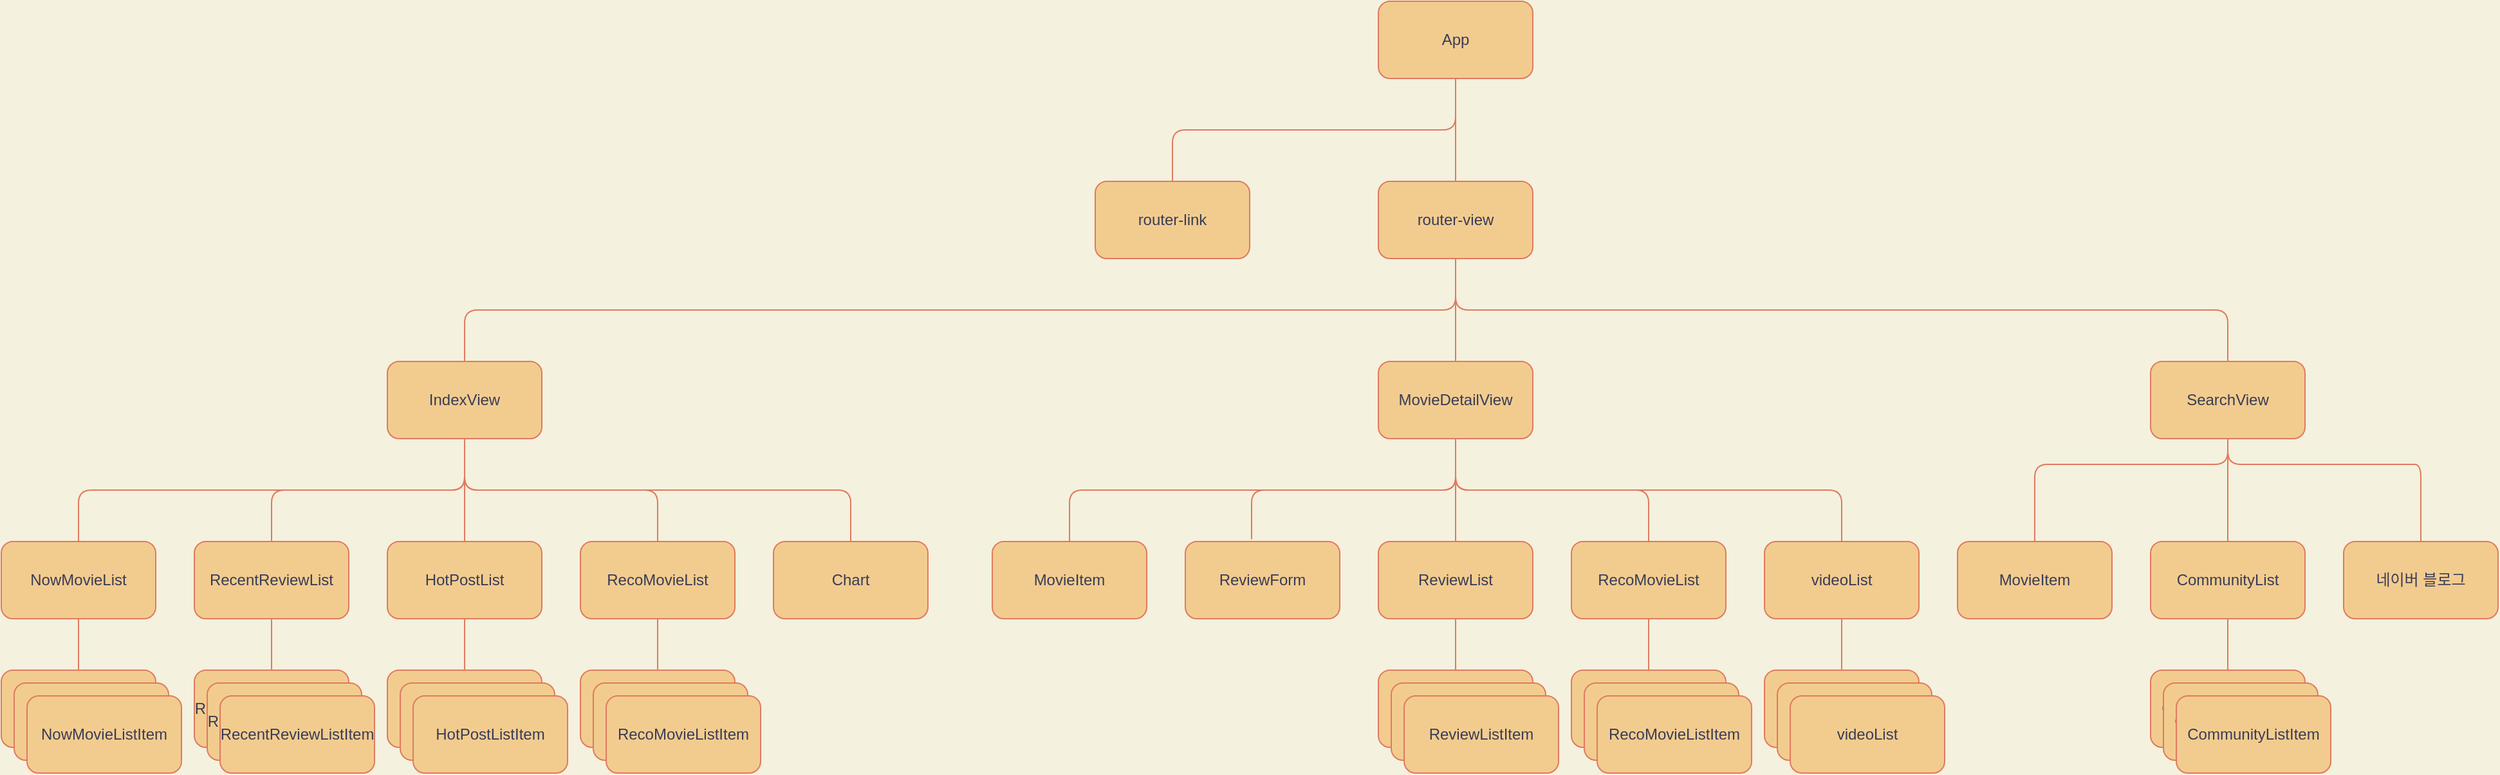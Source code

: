 <mxfile version="20.5.3" type="github">
  <diagram id="VAT0yq5XYk8tBzuOY2cX" name="페이지-1">
    <mxGraphModel dx="1969" dy="662" grid="1" gridSize="10" guides="1" tooltips="1" connect="1" arrows="1" fold="1" page="1" pageScale="1" pageWidth="827" pageHeight="1169" background="#F4F1DE" math="0" shadow="0">
      <root>
        <mxCell id="0" />
        <mxCell id="1" parent="0" />
        <mxCell id="zRH_bCsQ3MkrPd7cjKbk-9" style="edgeStyle=orthogonalEdgeStyle;rounded=1;orthogonalLoop=1;jettySize=auto;html=1;exitX=0.5;exitY=1;exitDx=0;exitDy=0;entryX=0.5;entryY=0;entryDx=0;entryDy=0;endArrow=none;endFill=0;strokeColor=#E07A5F;fontColor=#393C56;labelBackgroundColor=#F4F1DE;" edge="1" parent="1" source="zRH_bCsQ3MkrPd7cjKbk-1" target="zRH_bCsQ3MkrPd7cjKbk-3">
          <mxGeometry relative="1" as="geometry" />
        </mxCell>
        <mxCell id="zRH_bCsQ3MkrPd7cjKbk-11" style="edgeStyle=orthogonalEdgeStyle;rounded=1;orthogonalLoop=1;jettySize=auto;html=1;exitX=0.5;exitY=1;exitDx=0;exitDy=0;entryX=0.5;entryY=0;entryDx=0;entryDy=0;endArrow=none;endFill=0;strokeColor=#E07A5F;fontColor=#393C56;labelBackgroundColor=#F4F1DE;" edge="1" parent="1" source="zRH_bCsQ3MkrPd7cjKbk-1" target="zRH_bCsQ3MkrPd7cjKbk-5">
          <mxGeometry relative="1" as="geometry" />
        </mxCell>
        <mxCell id="zRH_bCsQ3MkrPd7cjKbk-1" value="App" style="rounded=1;whiteSpace=wrap;html=1;fillColor=#F2CC8F;strokeColor=#E07A5F;fontColor=#393C56;" vertex="1" parent="1">
          <mxGeometry x="500" y="80" width="120" height="60" as="geometry" />
        </mxCell>
        <mxCell id="zRH_bCsQ3MkrPd7cjKbk-3" value="router-link" style="rounded=1;whiteSpace=wrap;html=1;fillColor=#F2CC8F;strokeColor=#E07A5F;fontColor=#393C56;" vertex="1" parent="1">
          <mxGeometry x="280" y="220" width="120" height="60" as="geometry" />
        </mxCell>
        <mxCell id="zRH_bCsQ3MkrPd7cjKbk-31" style="edgeStyle=orthogonalEdgeStyle;rounded=1;orthogonalLoop=1;jettySize=auto;html=1;endArrow=none;endFill=0;strokeColor=#E07A5F;fontColor=#393C56;labelBackgroundColor=#F4F1DE;" edge="1" parent="1" source="zRH_bCsQ3MkrPd7cjKbk-5" target="zRH_bCsQ3MkrPd7cjKbk-30">
          <mxGeometry relative="1" as="geometry" />
        </mxCell>
        <mxCell id="zRH_bCsQ3MkrPd7cjKbk-60" style="edgeStyle=orthogonalEdgeStyle;rounded=1;orthogonalLoop=1;jettySize=auto;html=1;endArrow=none;endFill=0;strokeColor=#E07A5F;fontColor=#393C56;labelBackgroundColor=#F4F1DE;" edge="1" parent="1" source="zRH_bCsQ3MkrPd7cjKbk-5" target="zRH_bCsQ3MkrPd7cjKbk-59">
          <mxGeometry relative="1" as="geometry">
            <Array as="points">
              <mxPoint x="560" y="320" />
              <mxPoint x="-210" y="320" />
            </Array>
          </mxGeometry>
        </mxCell>
        <mxCell id="zRH_bCsQ3MkrPd7cjKbk-96" style="edgeStyle=orthogonalEdgeStyle;rounded=1;orthogonalLoop=1;jettySize=auto;html=1;endArrow=none;endFill=0;strokeColor=#E07A5F;fontColor=#393C56;labelBackgroundColor=#F4F1DE;" edge="1" parent="1" source="zRH_bCsQ3MkrPd7cjKbk-5" target="zRH_bCsQ3MkrPd7cjKbk-95">
          <mxGeometry relative="1" as="geometry">
            <Array as="points">
              <mxPoint x="560" y="320" />
              <mxPoint x="1160" y="320" />
            </Array>
          </mxGeometry>
        </mxCell>
        <mxCell id="zRH_bCsQ3MkrPd7cjKbk-5" value="router-view" style="rounded=1;whiteSpace=wrap;html=1;fillColor=#F2CC8F;strokeColor=#E07A5F;fontColor=#393C56;" vertex="1" parent="1">
          <mxGeometry x="500" y="220" width="120" height="60" as="geometry" />
        </mxCell>
        <mxCell id="zRH_bCsQ3MkrPd7cjKbk-16" value="Chart" style="rounded=1;whiteSpace=wrap;html=1;fillColor=#F2CC8F;strokeColor=#E07A5F;fontColor=#393C56;" vertex="1" parent="1">
          <mxGeometry x="30" y="500" width="120" height="60" as="geometry" />
        </mxCell>
        <mxCell id="zRH_bCsQ3MkrPd7cjKbk-17" value="RecentReviewListItem" style="rounded=1;whiteSpace=wrap;html=1;fillColor=#F2CC8F;strokeColor=#E07A5F;fontColor=#393C56;" vertex="1" parent="1">
          <mxGeometry x="-420" y="600" width="120" height="60" as="geometry" />
        </mxCell>
        <mxCell id="zRH_bCsQ3MkrPd7cjKbk-90" style="edgeStyle=orthogonalEdgeStyle;rounded=1;orthogonalLoop=1;jettySize=auto;html=1;entryX=0.5;entryY=0;entryDx=0;entryDy=0;endArrow=none;endFill=0;strokeColor=#E07A5F;fontColor=#393C56;labelBackgroundColor=#F4F1DE;" edge="1" parent="1" source="zRH_bCsQ3MkrPd7cjKbk-18" target="zRH_bCsQ3MkrPd7cjKbk-17">
          <mxGeometry relative="1" as="geometry" />
        </mxCell>
        <mxCell id="zRH_bCsQ3MkrPd7cjKbk-18" value="RecentReviewList" style="rounded=1;whiteSpace=wrap;html=1;fillColor=#F2CC8F;strokeColor=#E07A5F;fontColor=#393C56;" vertex="1" parent="1">
          <mxGeometry x="-420" y="500" width="120" height="60" as="geometry" />
        </mxCell>
        <mxCell id="zRH_bCsQ3MkrPd7cjKbk-19" value="MovieItem" style="rounded=1;whiteSpace=wrap;html=1;fillColor=#F2CC8F;strokeColor=#E07A5F;fontColor=#393C56;" vertex="1" parent="1">
          <mxGeometry x="200" y="500" width="120" height="60" as="geometry" />
        </mxCell>
        <mxCell id="zRH_bCsQ3MkrPd7cjKbk-67" style="edgeStyle=orthogonalEdgeStyle;rounded=1;orthogonalLoop=1;jettySize=auto;html=1;endArrow=none;endFill=0;strokeColor=#E07A5F;fontColor=#393C56;labelBackgroundColor=#F4F1DE;" edge="1" parent="1" source="zRH_bCsQ3MkrPd7cjKbk-23" target="zRH_bCsQ3MkrPd7cjKbk-66">
          <mxGeometry relative="1" as="geometry" />
        </mxCell>
        <mxCell id="zRH_bCsQ3MkrPd7cjKbk-23" value="HotPostList" style="rounded=1;whiteSpace=wrap;html=1;fillColor=#F2CC8F;strokeColor=#E07A5F;fontColor=#393C56;" vertex="1" parent="1">
          <mxGeometry x="-270" y="500" width="120" height="60" as="geometry" />
        </mxCell>
        <mxCell id="zRH_bCsQ3MkrPd7cjKbk-41" style="edgeStyle=orthogonalEdgeStyle;rounded=1;orthogonalLoop=1;jettySize=auto;html=1;exitX=0.5;exitY=0;exitDx=0;exitDy=0;endArrow=none;endFill=0;strokeColor=#E07A5F;fontColor=#393C56;labelBackgroundColor=#F4F1DE;" edge="1" parent="1" source="zRH_bCsQ3MkrPd7cjKbk-24" target="zRH_bCsQ3MkrPd7cjKbk-40">
          <mxGeometry relative="1" as="geometry">
            <Array as="points">
              <mxPoint x="-510" y="580" />
              <mxPoint x="-510" y="580" />
            </Array>
          </mxGeometry>
        </mxCell>
        <mxCell id="zRH_bCsQ3MkrPd7cjKbk-24" value="NowMovieListItem" style="rounded=1;whiteSpace=wrap;html=1;fillColor=#F2CC8F;strokeColor=#E07A5F;fontColor=#393C56;" vertex="1" parent="1">
          <mxGeometry x="-570" y="600" width="120" height="60" as="geometry" />
        </mxCell>
        <mxCell id="zRH_bCsQ3MkrPd7cjKbk-26" value="ReviewForm" style="rounded=1;whiteSpace=wrap;html=1;fillColor=#F2CC8F;strokeColor=#E07A5F;fontColor=#393C56;" vertex="1" parent="1">
          <mxGeometry x="350" y="500" width="120" height="60" as="geometry" />
        </mxCell>
        <mxCell id="zRH_bCsQ3MkrPd7cjKbk-39" style="edgeStyle=orthogonalEdgeStyle;rounded=1;orthogonalLoop=1;jettySize=auto;html=1;entryX=0.5;entryY=0;entryDx=0;entryDy=0;endArrow=none;endFill=0;strokeColor=#E07A5F;fontColor=#393C56;labelBackgroundColor=#F4F1DE;" edge="1" parent="1" source="zRH_bCsQ3MkrPd7cjKbk-30" target="zRH_bCsQ3MkrPd7cjKbk-19">
          <mxGeometry relative="1" as="geometry">
            <Array as="points">
              <mxPoint x="560" y="460" />
              <mxPoint x="260" y="460" />
            </Array>
          </mxGeometry>
        </mxCell>
        <mxCell id="zRH_bCsQ3MkrPd7cjKbk-43" style="edgeStyle=orthogonalEdgeStyle;rounded=1;orthogonalLoop=1;jettySize=auto;html=1;entryX=0.429;entryY=-0.029;entryDx=0;entryDy=0;entryPerimeter=0;endArrow=none;endFill=0;strokeColor=#E07A5F;fontColor=#393C56;labelBackgroundColor=#F4F1DE;" edge="1" parent="1" source="zRH_bCsQ3MkrPd7cjKbk-30" target="zRH_bCsQ3MkrPd7cjKbk-26">
          <mxGeometry relative="1" as="geometry">
            <Array as="points">
              <mxPoint x="560" y="460" />
              <mxPoint x="402" y="460" />
            </Array>
          </mxGeometry>
        </mxCell>
        <mxCell id="zRH_bCsQ3MkrPd7cjKbk-44" style="edgeStyle=orthogonalEdgeStyle;rounded=1;orthogonalLoop=1;jettySize=auto;html=1;entryX=0.5;entryY=0;entryDx=0;entryDy=0;endArrow=none;endFill=0;strokeColor=#E07A5F;fontColor=#393C56;labelBackgroundColor=#F4F1DE;" edge="1" parent="1" source="zRH_bCsQ3MkrPd7cjKbk-30" target="zRH_bCsQ3MkrPd7cjKbk-42">
          <mxGeometry relative="1" as="geometry" />
        </mxCell>
        <mxCell id="zRH_bCsQ3MkrPd7cjKbk-45" style="edgeStyle=orthogonalEdgeStyle;rounded=1;orthogonalLoop=1;jettySize=auto;html=1;endArrow=none;endFill=0;entryX=0.5;entryY=0;entryDx=0;entryDy=0;strokeColor=#E07A5F;fontColor=#393C56;labelBackgroundColor=#F4F1DE;" edge="1" parent="1" source="zRH_bCsQ3MkrPd7cjKbk-30" target="zRH_bCsQ3MkrPd7cjKbk-36">
          <mxGeometry relative="1" as="geometry">
            <mxPoint x="710" y="490" as="targetPoint" />
            <Array as="points">
              <mxPoint x="560" y="460" />
              <mxPoint x="710" y="460" />
            </Array>
          </mxGeometry>
        </mxCell>
        <mxCell id="zRH_bCsQ3MkrPd7cjKbk-46" style="edgeStyle=orthogonalEdgeStyle;rounded=1;orthogonalLoop=1;jettySize=auto;html=1;endArrow=none;endFill=0;strokeColor=#E07A5F;fontColor=#393C56;labelBackgroundColor=#F4F1DE;" edge="1" parent="1" source="zRH_bCsQ3MkrPd7cjKbk-30" target="zRH_bCsQ3MkrPd7cjKbk-34">
          <mxGeometry relative="1" as="geometry">
            <Array as="points">
              <mxPoint x="560" y="460" />
              <mxPoint x="860" y="460" />
            </Array>
          </mxGeometry>
        </mxCell>
        <mxCell id="zRH_bCsQ3MkrPd7cjKbk-30" value="MovieDetailView" style="rounded=1;whiteSpace=wrap;html=1;fillColor=#F2CC8F;strokeColor=#E07A5F;fontColor=#393C56;" vertex="1" parent="1">
          <mxGeometry x="500" y="360" width="120" height="60" as="geometry" />
        </mxCell>
        <mxCell id="zRH_bCsQ3MkrPd7cjKbk-56" style="edgeStyle=orthogonalEdgeStyle;rounded=1;orthogonalLoop=1;jettySize=auto;html=1;endArrow=none;endFill=0;strokeColor=#E07A5F;fontColor=#393C56;labelBackgroundColor=#F4F1DE;" edge="1" parent="1" source="zRH_bCsQ3MkrPd7cjKbk-34" target="zRH_bCsQ3MkrPd7cjKbk-55">
          <mxGeometry relative="1" as="geometry" />
        </mxCell>
        <mxCell id="zRH_bCsQ3MkrPd7cjKbk-34" value="videoList" style="rounded=1;whiteSpace=wrap;html=1;fillColor=#F2CC8F;strokeColor=#E07A5F;fontColor=#393C56;" vertex="1" parent="1">
          <mxGeometry x="800" y="500" width="120" height="60" as="geometry" />
        </mxCell>
        <mxCell id="zRH_bCsQ3MkrPd7cjKbk-52" style="edgeStyle=orthogonalEdgeStyle;rounded=1;orthogonalLoop=1;jettySize=auto;html=1;endArrow=none;endFill=0;strokeColor=#E07A5F;fontColor=#393C56;labelBackgroundColor=#F4F1DE;" edge="1" parent="1" source="zRH_bCsQ3MkrPd7cjKbk-36" target="zRH_bCsQ3MkrPd7cjKbk-51">
          <mxGeometry relative="1" as="geometry" />
        </mxCell>
        <mxCell id="zRH_bCsQ3MkrPd7cjKbk-36" value="RecoMovieList" style="rounded=1;whiteSpace=wrap;html=1;fillColor=#F2CC8F;strokeColor=#E07A5F;fontColor=#393C56;" vertex="1" parent="1">
          <mxGeometry x="650" y="500" width="120" height="60" as="geometry" />
        </mxCell>
        <mxCell id="zRH_bCsQ3MkrPd7cjKbk-40" value="NowMovieList" style="rounded=1;whiteSpace=wrap;html=1;fillColor=#F2CC8F;strokeColor=#E07A5F;fontColor=#393C56;" vertex="1" parent="1">
          <mxGeometry x="-570" y="500" width="120" height="60" as="geometry" />
        </mxCell>
        <mxCell id="zRH_bCsQ3MkrPd7cjKbk-48" style="edgeStyle=orthogonalEdgeStyle;rounded=1;orthogonalLoop=1;jettySize=auto;html=1;endArrow=none;endFill=0;strokeColor=#E07A5F;fontColor=#393C56;labelBackgroundColor=#F4F1DE;" edge="1" parent="1" source="zRH_bCsQ3MkrPd7cjKbk-42" target="zRH_bCsQ3MkrPd7cjKbk-47">
          <mxGeometry relative="1" as="geometry" />
        </mxCell>
        <mxCell id="zRH_bCsQ3MkrPd7cjKbk-42" value="ReviewList" style="rounded=1;whiteSpace=wrap;html=1;fillColor=#F2CC8F;strokeColor=#E07A5F;fontColor=#393C56;" vertex="1" parent="1">
          <mxGeometry x="500" y="500" width="120" height="60" as="geometry" />
        </mxCell>
        <mxCell id="zRH_bCsQ3MkrPd7cjKbk-47" value="ReviewListItem" style="rounded=1;whiteSpace=wrap;html=1;fillColor=#F2CC8F;strokeColor=#E07A5F;fontColor=#393C56;" vertex="1" parent="1">
          <mxGeometry x="500" y="600" width="120" height="60" as="geometry" />
        </mxCell>
        <mxCell id="zRH_bCsQ3MkrPd7cjKbk-49" value="ReviewListItem" style="rounded=1;whiteSpace=wrap;html=1;fillColor=#F2CC8F;strokeColor=#E07A5F;fontColor=#393C56;" vertex="1" parent="1">
          <mxGeometry x="510" y="610" width="120" height="60" as="geometry" />
        </mxCell>
        <mxCell id="zRH_bCsQ3MkrPd7cjKbk-50" value="ReviewListItem" style="rounded=1;whiteSpace=wrap;html=1;fillColor=#F2CC8F;strokeColor=#E07A5F;fontColor=#393C56;" vertex="1" parent="1">
          <mxGeometry x="520" y="620" width="120" height="60" as="geometry" />
        </mxCell>
        <mxCell id="zRH_bCsQ3MkrPd7cjKbk-51" value="RecoMovieListItem" style="rounded=1;whiteSpace=wrap;html=1;fillColor=#F2CC8F;strokeColor=#E07A5F;fontColor=#393C56;" vertex="1" parent="1">
          <mxGeometry x="650" y="600" width="120" height="60" as="geometry" />
        </mxCell>
        <mxCell id="zRH_bCsQ3MkrPd7cjKbk-55" value="videoList" style="rounded=1;whiteSpace=wrap;html=1;fillColor=#F2CC8F;strokeColor=#E07A5F;fontColor=#393C56;" vertex="1" parent="1">
          <mxGeometry x="800" y="600" width="120" height="60" as="geometry" />
        </mxCell>
        <mxCell id="zRH_bCsQ3MkrPd7cjKbk-57" value="videoList" style="rounded=1;whiteSpace=wrap;html=1;fillColor=#F2CC8F;strokeColor=#E07A5F;fontColor=#393C56;" vertex="1" parent="1">
          <mxGeometry x="810" y="610" width="120" height="60" as="geometry" />
        </mxCell>
        <mxCell id="zRH_bCsQ3MkrPd7cjKbk-58" value="videoList" style="rounded=1;whiteSpace=wrap;html=1;fillColor=#F2CC8F;strokeColor=#E07A5F;fontColor=#393C56;" vertex="1" parent="1">
          <mxGeometry x="820" y="620" width="120" height="60" as="geometry" />
        </mxCell>
        <mxCell id="zRH_bCsQ3MkrPd7cjKbk-63" style="edgeStyle=orthogonalEdgeStyle;rounded=1;orthogonalLoop=1;jettySize=auto;html=1;endArrow=none;endFill=0;strokeColor=#E07A5F;fontColor=#393C56;labelBackgroundColor=#F4F1DE;" edge="1" parent="1" source="zRH_bCsQ3MkrPd7cjKbk-59" target="zRH_bCsQ3MkrPd7cjKbk-40">
          <mxGeometry relative="1" as="geometry">
            <Array as="points">
              <mxPoint x="-210" y="460" />
              <mxPoint x="-510" y="460" />
            </Array>
          </mxGeometry>
        </mxCell>
        <mxCell id="zRH_bCsQ3MkrPd7cjKbk-77" style="edgeStyle=orthogonalEdgeStyle;rounded=1;orthogonalLoop=1;jettySize=auto;html=1;entryX=0.5;entryY=0;entryDx=0;entryDy=0;endArrow=none;endFill=0;strokeColor=#E07A5F;fontColor=#393C56;labelBackgroundColor=#F4F1DE;" edge="1" parent="1" source="zRH_bCsQ3MkrPd7cjKbk-59" target="zRH_bCsQ3MkrPd7cjKbk-18">
          <mxGeometry relative="1" as="geometry">
            <Array as="points">
              <mxPoint x="-210" y="460" />
              <mxPoint x="-360" y="460" />
            </Array>
          </mxGeometry>
        </mxCell>
        <mxCell id="zRH_bCsQ3MkrPd7cjKbk-78" style="edgeStyle=orthogonalEdgeStyle;rounded=1;orthogonalLoop=1;jettySize=auto;html=1;entryX=0.5;entryY=0;entryDx=0;entryDy=0;endArrow=none;endFill=0;strokeColor=#E07A5F;fontColor=#393C56;labelBackgroundColor=#F4F1DE;" edge="1" parent="1" source="zRH_bCsQ3MkrPd7cjKbk-59" target="zRH_bCsQ3MkrPd7cjKbk-23">
          <mxGeometry relative="1" as="geometry" />
        </mxCell>
        <mxCell id="zRH_bCsQ3MkrPd7cjKbk-79" style="edgeStyle=orthogonalEdgeStyle;rounded=1;orthogonalLoop=1;jettySize=auto;html=1;endArrow=none;endFill=0;strokeColor=#E07A5F;fontColor=#393C56;labelBackgroundColor=#F4F1DE;" edge="1" parent="1" source="zRH_bCsQ3MkrPd7cjKbk-59" target="zRH_bCsQ3MkrPd7cjKbk-76">
          <mxGeometry relative="1" as="geometry">
            <Array as="points">
              <mxPoint x="-210" y="460" />
              <mxPoint x="-60" y="460" />
            </Array>
          </mxGeometry>
        </mxCell>
        <mxCell id="zRH_bCsQ3MkrPd7cjKbk-80" style="edgeStyle=orthogonalEdgeStyle;rounded=1;orthogonalLoop=1;jettySize=auto;html=1;endArrow=none;endFill=0;strokeColor=#E07A5F;fontColor=#393C56;labelBackgroundColor=#F4F1DE;" edge="1" parent="1" source="zRH_bCsQ3MkrPd7cjKbk-59" target="zRH_bCsQ3MkrPd7cjKbk-16">
          <mxGeometry relative="1" as="geometry">
            <Array as="points">
              <mxPoint x="-210" y="460" />
              <mxPoint x="90" y="460" />
            </Array>
          </mxGeometry>
        </mxCell>
        <mxCell id="zRH_bCsQ3MkrPd7cjKbk-59" value="IndexView" style="rounded=1;whiteSpace=wrap;html=1;fillColor=#F2CC8F;strokeColor=#E07A5F;fontColor=#393C56;" vertex="1" parent="1">
          <mxGeometry x="-270" y="360" width="120" height="60" as="geometry" />
        </mxCell>
        <mxCell id="zRH_bCsQ3MkrPd7cjKbk-66" value="HotPostListItem" style="rounded=1;whiteSpace=wrap;html=1;fillColor=#F2CC8F;strokeColor=#E07A5F;fontColor=#393C56;" vertex="1" parent="1">
          <mxGeometry x="-270" y="600" width="120" height="60" as="geometry" />
        </mxCell>
        <mxCell id="zRH_bCsQ3MkrPd7cjKbk-92" style="edgeStyle=orthogonalEdgeStyle;rounded=1;orthogonalLoop=1;jettySize=auto;html=1;endArrow=none;endFill=0;strokeColor=#E07A5F;fontColor=#393C56;labelBackgroundColor=#F4F1DE;" edge="1" parent="1" source="zRH_bCsQ3MkrPd7cjKbk-76" target="zRH_bCsQ3MkrPd7cjKbk-91">
          <mxGeometry relative="1" as="geometry" />
        </mxCell>
        <mxCell id="zRH_bCsQ3MkrPd7cjKbk-76" value="RecoMovieList" style="rounded=1;whiteSpace=wrap;html=1;fillColor=#F2CC8F;strokeColor=#E07A5F;fontColor=#393C56;" vertex="1" parent="1">
          <mxGeometry x="-120" y="500" width="120" height="60" as="geometry" />
        </mxCell>
        <mxCell id="zRH_bCsQ3MkrPd7cjKbk-81" value="NowMovieListItem" style="rounded=1;whiteSpace=wrap;html=1;fillColor=#F2CC8F;strokeColor=#E07A5F;fontColor=#393C56;" vertex="1" parent="1">
          <mxGeometry x="-560" y="610" width="120" height="60" as="geometry" />
        </mxCell>
        <mxCell id="zRH_bCsQ3MkrPd7cjKbk-82" value="NowMovieListItem" style="rounded=1;whiteSpace=wrap;html=1;fillColor=#F2CC8F;strokeColor=#E07A5F;fontColor=#393C56;" vertex="1" parent="1">
          <mxGeometry x="-550" y="620" width="120" height="60" as="geometry" />
        </mxCell>
        <mxCell id="zRH_bCsQ3MkrPd7cjKbk-91" value="RecoMovieListItem" style="rounded=1;whiteSpace=wrap;html=1;fillColor=#F2CC8F;strokeColor=#E07A5F;fontColor=#393C56;" vertex="1" parent="1">
          <mxGeometry x="-120" y="600" width="120" height="60" as="geometry" />
        </mxCell>
        <mxCell id="zRH_bCsQ3MkrPd7cjKbk-98" style="edgeStyle=orthogonalEdgeStyle;rounded=1;orthogonalLoop=1;jettySize=auto;html=1;endArrow=none;endFill=0;strokeColor=#E07A5F;fontColor=#393C56;labelBackgroundColor=#F4F1DE;" edge="1" parent="1" source="zRH_bCsQ3MkrPd7cjKbk-95" target="zRH_bCsQ3MkrPd7cjKbk-97">
          <mxGeometry relative="1" as="geometry">
            <Array as="points">
              <mxPoint x="1160" y="440" />
              <mxPoint x="1010" y="440" />
            </Array>
          </mxGeometry>
        </mxCell>
        <mxCell id="zRH_bCsQ3MkrPd7cjKbk-100" style="edgeStyle=orthogonalEdgeStyle;rounded=1;orthogonalLoop=1;jettySize=auto;html=1;endArrow=none;endFill=0;strokeColor=#E07A5F;fontColor=#393C56;labelBackgroundColor=#F4F1DE;" edge="1" parent="1" source="zRH_bCsQ3MkrPd7cjKbk-95" target="zRH_bCsQ3MkrPd7cjKbk-99">
          <mxGeometry relative="1" as="geometry" />
        </mxCell>
        <mxCell id="zRH_bCsQ3MkrPd7cjKbk-102" style="edgeStyle=orthogonalEdgeStyle;rounded=1;orthogonalLoop=1;jettySize=auto;html=1;endArrow=none;endFill=0;strokeColor=#E07A5F;fontColor=#393C56;labelBackgroundColor=#F4F1DE;" edge="1" parent="1" source="zRH_bCsQ3MkrPd7cjKbk-95" target="zRH_bCsQ3MkrPd7cjKbk-101">
          <mxGeometry relative="1" as="geometry">
            <Array as="points">
              <mxPoint x="1290" y="440" />
              <mxPoint x="1440" y="440" />
            </Array>
          </mxGeometry>
        </mxCell>
        <mxCell id="zRH_bCsQ3MkrPd7cjKbk-95" value="SearchView" style="rounded=1;whiteSpace=wrap;html=1;fillColor=#F2CC8F;strokeColor=#E07A5F;fontColor=#393C56;" vertex="1" parent="1">
          <mxGeometry x="1100" y="360" width="120" height="60" as="geometry" />
        </mxCell>
        <mxCell id="zRH_bCsQ3MkrPd7cjKbk-97" value="MovieItem" style="rounded=1;whiteSpace=wrap;html=1;fillColor=#F2CC8F;strokeColor=#E07A5F;fontColor=#393C56;" vertex="1" parent="1">
          <mxGeometry x="950" y="500" width="120" height="60" as="geometry" />
        </mxCell>
        <mxCell id="zRH_bCsQ3MkrPd7cjKbk-106" style="edgeStyle=orthogonalEdgeStyle;rounded=1;orthogonalLoop=1;jettySize=auto;html=1;endArrow=none;endFill=0;strokeColor=#E07A5F;fontColor=#393C56;labelBackgroundColor=#F4F1DE;" edge="1" parent="1" source="zRH_bCsQ3MkrPd7cjKbk-99" target="zRH_bCsQ3MkrPd7cjKbk-105">
          <mxGeometry relative="1" as="geometry" />
        </mxCell>
        <mxCell id="zRH_bCsQ3MkrPd7cjKbk-99" value="CommunityList" style="rounded=1;whiteSpace=wrap;html=1;fillColor=#F2CC8F;strokeColor=#E07A5F;fontColor=#393C56;" vertex="1" parent="1">
          <mxGeometry x="1100" y="500" width="120" height="60" as="geometry" />
        </mxCell>
        <mxCell id="zRH_bCsQ3MkrPd7cjKbk-101" value="네이버 블로그" style="rounded=1;whiteSpace=wrap;html=1;fillColor=#F2CC8F;strokeColor=#E07A5F;fontColor=#393C56;" vertex="1" parent="1">
          <mxGeometry x="1250" y="500" width="120" height="60" as="geometry" />
        </mxCell>
        <mxCell id="zRH_bCsQ3MkrPd7cjKbk-105" value="CommunityListItem" style="rounded=1;whiteSpace=wrap;html=1;fillColor=#F2CC8F;strokeColor=#E07A5F;fontColor=#393C56;" vertex="1" parent="1">
          <mxGeometry x="1100" y="600" width="120" height="60" as="geometry" />
        </mxCell>
        <mxCell id="zRH_bCsQ3MkrPd7cjKbk-107" value="CommunityListItem" style="rounded=1;whiteSpace=wrap;html=1;fillColor=#F2CC8F;strokeColor=#E07A5F;fontColor=#393C56;" vertex="1" parent="1">
          <mxGeometry x="1110" y="610" width="120" height="60" as="geometry" />
        </mxCell>
        <mxCell id="zRH_bCsQ3MkrPd7cjKbk-108" value="CommunityListItem" style="rounded=1;whiteSpace=wrap;html=1;fillColor=#F2CC8F;strokeColor=#E07A5F;fontColor=#393C56;" vertex="1" parent="1">
          <mxGeometry x="1120" y="620" width="120" height="60" as="geometry" />
        </mxCell>
        <mxCell id="zRH_bCsQ3MkrPd7cjKbk-111" value="RecoMovieListItem" style="rounded=1;whiteSpace=wrap;html=1;fillColor=#F2CC8F;strokeColor=#E07A5F;fontColor=#393C56;" vertex="1" parent="1">
          <mxGeometry x="-110" y="610" width="120" height="60" as="geometry" />
        </mxCell>
        <mxCell id="zRH_bCsQ3MkrPd7cjKbk-112" value="RecoMovieListItem" style="rounded=1;whiteSpace=wrap;html=1;fillColor=#F2CC8F;strokeColor=#E07A5F;fontColor=#393C56;" vertex="1" parent="1">
          <mxGeometry x="-100" y="620" width="120" height="60" as="geometry" />
        </mxCell>
        <mxCell id="zRH_bCsQ3MkrPd7cjKbk-113" value="HotPostListItem" style="rounded=1;whiteSpace=wrap;html=1;fillColor=#F2CC8F;strokeColor=#E07A5F;fontColor=#393C56;" vertex="1" parent="1">
          <mxGeometry x="-260" y="610" width="120" height="60" as="geometry" />
        </mxCell>
        <mxCell id="zRH_bCsQ3MkrPd7cjKbk-114" value="HotPostListItem" style="rounded=1;whiteSpace=wrap;html=1;fillColor=#F2CC8F;strokeColor=#E07A5F;fontColor=#393C56;" vertex="1" parent="1">
          <mxGeometry x="-250" y="620" width="120" height="60" as="geometry" />
        </mxCell>
        <mxCell id="zRH_bCsQ3MkrPd7cjKbk-115" value="RecentReviewListItem" style="rounded=1;whiteSpace=wrap;html=1;fillColor=#F2CC8F;strokeColor=#E07A5F;fontColor=#393C56;" vertex="1" parent="1">
          <mxGeometry x="-410" y="610" width="120" height="60" as="geometry" />
        </mxCell>
        <mxCell id="zRH_bCsQ3MkrPd7cjKbk-116" value="RecentReviewListItem" style="rounded=1;whiteSpace=wrap;html=1;fillColor=#F2CC8F;strokeColor=#E07A5F;fontColor=#393C56;" vertex="1" parent="1">
          <mxGeometry x="-400" y="620" width="120" height="60" as="geometry" />
        </mxCell>
        <mxCell id="zRH_bCsQ3MkrPd7cjKbk-117" value="RecoMovieListItem" style="rounded=1;whiteSpace=wrap;html=1;fillColor=#F2CC8F;strokeColor=#E07A5F;fontColor=#393C56;" vertex="1" parent="1">
          <mxGeometry x="660" y="610" width="120" height="60" as="geometry" />
        </mxCell>
        <mxCell id="zRH_bCsQ3MkrPd7cjKbk-118" value="RecoMovieListItem" style="rounded=1;whiteSpace=wrap;html=1;fillColor=#F2CC8F;strokeColor=#E07A5F;fontColor=#393C56;" vertex="1" parent="1">
          <mxGeometry x="670" y="620" width="120" height="60" as="geometry" />
        </mxCell>
      </root>
    </mxGraphModel>
  </diagram>
</mxfile>

